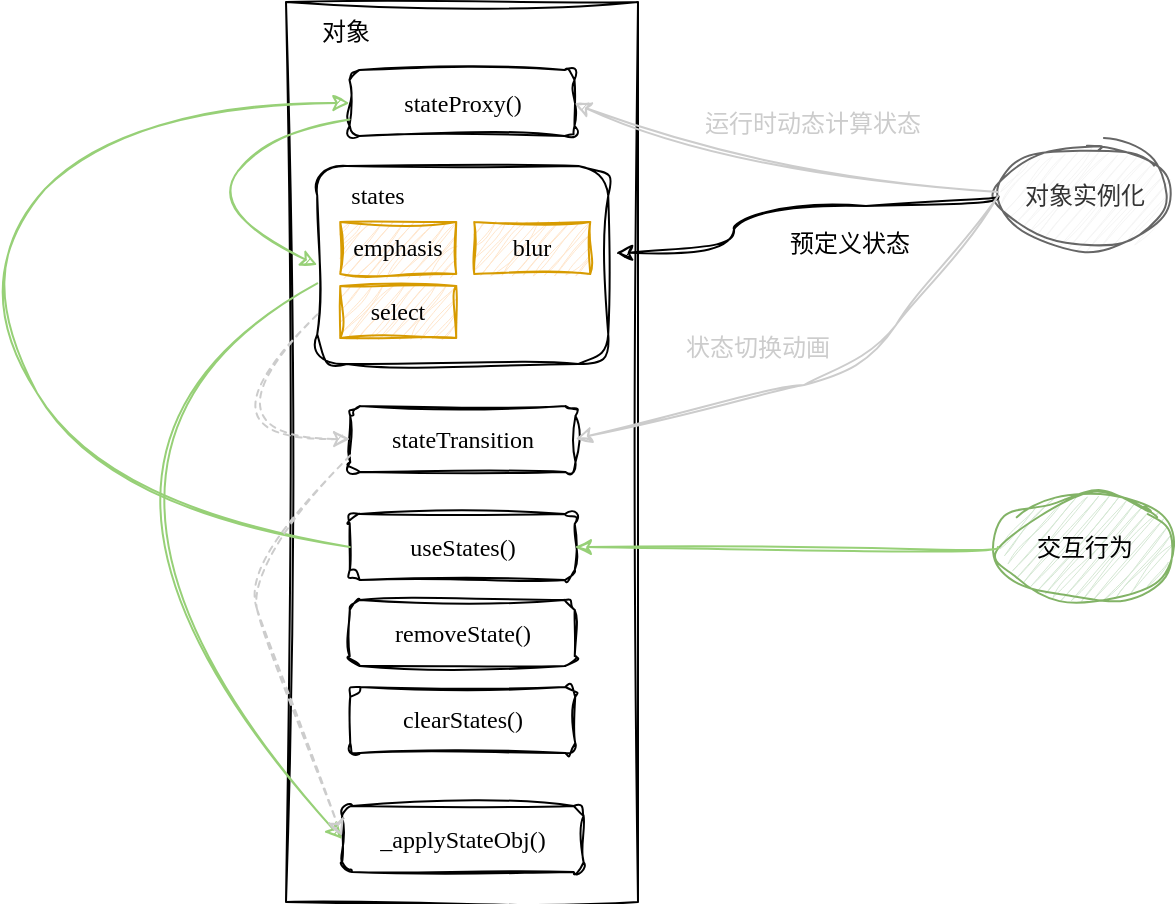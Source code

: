 <mxfile version="20.8.15" type="device"><diagram name="第 1 页" id="vUqNp74EBl7ASKbD5gi7"><mxGraphModel dx="1221" dy="837" grid="0" gridSize="10" guides="1" tooltips="1" connect="1" arrows="1" fold="1" page="1" pageScale="1" pageWidth="1169" pageHeight="827" math="0" shadow="0"><root><mxCell id="0"/><mxCell id="1" parent="0"/><mxCell id="wl3vEbDJdsdelEK4MMKO-2" value="" style="rounded=0;whiteSpace=wrap;html=1;sketch=1;curveFitting=1;jiggle=2;fontFamily=Comic Sans MS;" vertex="1" parent="1"><mxGeometry x="226" y="146" width="176" height="450" as="geometry"/></mxCell><mxCell id="wl3vEbDJdsdelEK4MMKO-3" value="对象" style="text;html=1;strokeColor=none;fillColor=none;align=center;verticalAlign=middle;whiteSpace=wrap;rounded=0;sketch=1;curveFitting=1;jiggle=2;fontFamily=Comic Sans MS;" vertex="1" parent="1"><mxGeometry x="226" y="146" width="60" height="30" as="geometry"/></mxCell><mxCell id="wl3vEbDJdsdelEK4MMKO-4" value="" style="rounded=1;whiteSpace=wrap;html=1;sketch=1;curveFitting=1;jiggle=2;fontFamily=Comic Sans MS;" vertex="1" parent="1"><mxGeometry x="241.62" y="228" width="145.5" height="99" as="geometry"/></mxCell><mxCell id="wl3vEbDJdsdelEK4MMKO-5" value="states" style="text;html=1;strokeColor=none;fillColor=none;align=center;verticalAlign=middle;whiteSpace=wrap;rounded=0;sketch=1;curveFitting=1;jiggle=2;fontFamily=Comic Sans MS;" vertex="1" parent="1"><mxGeometry x="241.62" y="228" width="60" height="30" as="geometry"/></mxCell><mxCell id="wl3vEbDJdsdelEK4MMKO-6" value="emphasis" style="rounded=0;whiteSpace=wrap;html=1;sketch=1;curveFitting=1;jiggle=2;fillColor=#ffe6cc;strokeColor=#d79b00;fontFamily=Comic Sans MS;" vertex="1" parent="1"><mxGeometry x="253.12" y="256" width="58" height="26" as="geometry"/></mxCell><mxCell id="wl3vEbDJdsdelEK4MMKO-7" value="blur" style="rounded=0;whiteSpace=wrap;html=1;sketch=1;curveFitting=1;jiggle=2;fillColor=#ffe6cc;strokeColor=#d79b00;fontFamily=Comic Sans MS;" vertex="1" parent="1"><mxGeometry x="320.12" y="256" width="58" height="26" as="geometry"/></mxCell><mxCell id="wl3vEbDJdsdelEK4MMKO-8" value="select" style="rounded=0;whiteSpace=wrap;html=1;sketch=1;curveFitting=1;jiggle=2;fillColor=#ffe6cc;strokeColor=#d79b00;fontFamily=Comic Sans MS;" vertex="1" parent="1"><mxGeometry x="253.12" y="288" width="58" height="26" as="geometry"/></mxCell><mxCell id="wl3vEbDJdsdelEK4MMKO-9" value="useStates()" style="rounded=1;whiteSpace=wrap;html=1;sketch=1;fontFamily=Comic Sans MS;curveFitting=1;jiggle=2;" vertex="1" parent="1"><mxGeometry x="257.87" y="402" width="112.5" height="33" as="geometry"/></mxCell><mxCell id="wl3vEbDJdsdelEK4MMKO-10" value="removeState()" style="rounded=1;whiteSpace=wrap;html=1;sketch=1;fontFamily=Comic Sans MS;curveFitting=1;jiggle=2;" vertex="1" parent="1"><mxGeometry x="257.87" y="445" width="112.5" height="33" as="geometry"/></mxCell><mxCell id="wl3vEbDJdsdelEK4MMKO-11" value="clearStates()" style="rounded=1;whiteSpace=wrap;html=1;sketch=1;fontFamily=Comic Sans MS;curveFitting=1;jiggle=2;" vertex="1" parent="1"><mxGeometry x="258.12" y="488.5" width="112.5" height="33" as="geometry"/></mxCell><mxCell id="wl3vEbDJdsdelEK4MMKO-13" value="stateProxy()" style="rounded=1;whiteSpace=wrap;html=1;sketch=1;fontFamily=Comic Sans MS;curveFitting=1;jiggle=2;" vertex="1" parent="1"><mxGeometry x="257.75" y="180" width="112.5" height="33" as="geometry"/></mxCell><mxCell id="wl3vEbDJdsdelEK4MMKO-14" value="stateTransition" style="rounded=1;whiteSpace=wrap;html=1;sketch=1;fontFamily=Comic Sans MS;curveFitting=1;jiggle=2;" vertex="1" parent="1"><mxGeometry x="258.12" y="348" width="112.62" height="33" as="geometry"/></mxCell><mxCell id="wl3vEbDJdsdelEK4MMKO-17" value="交互行为" style="ellipse;whiteSpace=wrap;html=1;sketch=1;fontFamily=Comic Sans MS;fillColor=#d5e8d4;strokeColor=#82b366;curveFitting=1;jiggle=2;" vertex="1" parent="1"><mxGeometry x="582" y="392" width="87" height="53" as="geometry"/></mxCell><mxCell id="wl3vEbDJdsdelEK4MMKO-19" value="对象实例化" style="ellipse;whiteSpace=wrap;html=1;sketch=1;fontFamily=Comic Sans MS;fillColor=#f5f5f5;strokeColor=#666666;fontColor=#333333;curveFitting=1;jiggle=2;" vertex="1" parent="1"><mxGeometry x="582" y="216.5" width="87" height="53" as="geometry"/></mxCell><mxCell id="wl3vEbDJdsdelEK4MMKO-20" value="" style="endArrow=classic;html=1;rounded=0;fontFamily=Comic Sans MS;exitX=0;exitY=0.5;exitDx=0;exitDy=0;entryX=1.027;entryY=0.438;entryDx=0;entryDy=0;entryPerimeter=0;edgeStyle=orthogonalEdgeStyle;curved=1;strokeColor=#000000;sketch=1;curveFitting=1;jiggle=2;" edge="1" parent="1" source="wl3vEbDJdsdelEK4MMKO-19" target="wl3vEbDJdsdelEK4MMKO-4"><mxGeometry width="50" height="50" relative="1" as="geometry"><mxPoint x="559" y="455" as="sourcePoint"/><mxPoint x="609" y="405" as="targetPoint"/><Array as="points"><mxPoint x="582" y="248"/><mxPoint x="450" y="248"/><mxPoint x="450" y="271"/></Array></mxGeometry></mxCell><mxCell id="wl3vEbDJdsdelEK4MMKO-22" value="" style="curved=1;endArrow=classic;html=1;rounded=0;fontFamily=Comic Sans MS;entryX=1;entryY=0.5;entryDx=0;entryDy=0;strokeColor=#CCCCCC;sketch=1;curveFitting=1;jiggle=2;" edge="1" parent="1" target="wl3vEbDJdsdelEK4MMKO-13"><mxGeometry width="50" height="50" relative="1" as="geometry"><mxPoint x="582" y="241" as="sourcePoint"/><mxPoint x="609" y="405" as="targetPoint"/><Array as="points"><mxPoint x="450" y="233"/></Array></mxGeometry></mxCell><mxCell id="wl3vEbDJdsdelEK4MMKO-23" value="预定义状态" style="text;html=1;strokeColor=none;fillColor=none;align=center;verticalAlign=middle;whiteSpace=wrap;rounded=0;fontFamily=Comic Sans MS;sketch=1;curveFitting=1;jiggle=2;" vertex="1" parent="1"><mxGeometry x="470" y="252" width="76" height="30" as="geometry"/></mxCell><mxCell id="wl3vEbDJdsdelEK4MMKO-24" value="运行时动态计算状态" style="text;html=1;strokeColor=none;fillColor=none;align=center;verticalAlign=middle;whiteSpace=wrap;rounded=0;fontFamily=Comic Sans MS;fontColor=#CCCCCC;sketch=1;curveFitting=1;jiggle=2;" vertex="1" parent="1"><mxGeometry x="434" y="192" width="111" height="30" as="geometry"/></mxCell><mxCell id="wl3vEbDJdsdelEK4MMKO-25" value="" style="curved=1;endArrow=classic;html=1;rounded=0;strokeColor=#CCCCCC;fontFamily=Comic Sans MS;fontColor=#CCCCCC;entryX=1;entryY=0.5;entryDx=0;entryDy=0;exitX=0;exitY=0.5;exitDx=0;exitDy=0;sketch=1;curveFitting=1;jiggle=2;" edge="1" parent="1" source="wl3vEbDJdsdelEK4MMKO-19" target="wl3vEbDJdsdelEK4MMKO-14"><mxGeometry width="50" height="50" relative="1" as="geometry"><mxPoint x="559" y="447" as="sourcePoint"/><mxPoint x="609" y="397" as="targetPoint"/><Array as="points"><mxPoint x="552" y="283"/><mxPoint x="510" y="332"/><mxPoint x="460" y="343"/></Array></mxGeometry></mxCell><mxCell id="wl3vEbDJdsdelEK4MMKO-26" value="状态切换动画" style="text;html=1;strokeColor=none;fillColor=none;align=center;verticalAlign=middle;whiteSpace=wrap;rounded=0;fontFamily=Comic Sans MS;fontColor=#CCCCCC;sketch=1;curveFitting=1;jiggle=2;" vertex="1" parent="1"><mxGeometry x="418" y="304" width="88" height="30" as="geometry"/></mxCell><mxCell id="wl3vEbDJdsdelEK4MMKO-28" value="" style="endArrow=classic;html=1;rounded=0;strokeColor=#97D077;fontFamily=Comic Sans MS;fontColor=#CCCCCC;curved=1;entryX=1;entryY=0.5;entryDx=0;entryDy=0;exitX=0;exitY=0.5;exitDx=0;exitDy=0;sketch=1;curveFitting=1;jiggle=2;" edge="1" parent="1" source="wl3vEbDJdsdelEK4MMKO-17" target="wl3vEbDJdsdelEK4MMKO-9"><mxGeometry width="50" height="50" relative="1" as="geometry"><mxPoint x="559" y="425" as="sourcePoint"/><mxPoint x="609" y="375" as="targetPoint"/></mxGeometry></mxCell><mxCell id="wl3vEbDJdsdelEK4MMKO-29" value="" style="curved=1;endArrow=classic;html=1;rounded=0;sketch=1;strokeColor=#97D077;fontFamily=Comic Sans MS;fontColor=#CCCCCC;exitX=0;exitY=0.5;exitDx=0;exitDy=0;entryX=0;entryY=0.5;entryDx=0;entryDy=0;" edge="1" parent="1" source="wl3vEbDJdsdelEK4MMKO-9" target="wl3vEbDJdsdelEK4MMKO-13"><mxGeometry width="50" height="50" relative="1" as="geometry"><mxPoint x="559" y="425" as="sourcePoint"/><mxPoint x="609" y="375" as="targetPoint"/><Array as="points"><mxPoint x="137" y="401"/><mxPoint x="66" y="282"/><mxPoint x="145" y="197"/></Array></mxGeometry></mxCell><mxCell id="wl3vEbDJdsdelEK4MMKO-30" value="" style="curved=1;endArrow=classic;html=1;rounded=0;sketch=1;strokeColor=#97D077;fontFamily=Comic Sans MS;fontColor=#CCCCCC;entryX=0;entryY=0.5;entryDx=0;entryDy=0;exitX=0;exitY=0.75;exitDx=0;exitDy=0;" edge="1" parent="1" source="wl3vEbDJdsdelEK4MMKO-13" target="wl3vEbDJdsdelEK4MMKO-4"><mxGeometry width="50" height="50" relative="1" as="geometry"><mxPoint x="559" y="425" as="sourcePoint"/><mxPoint x="609" y="375" as="targetPoint"/><Array as="points"><mxPoint x="218" y="209"/><mxPoint x="186" y="252"/></Array></mxGeometry></mxCell><mxCell id="wl3vEbDJdsdelEK4MMKO-31" value="_applyStateObj()" style="rounded=1;whiteSpace=wrap;html=1;sketch=1;fontFamily=Comic Sans MS;curveFitting=1;jiggle=2;" vertex="1" parent="1"><mxGeometry x="254.05" y="548" width="120.76" height="33" as="geometry"/></mxCell><mxCell id="wl3vEbDJdsdelEK4MMKO-32" value="" style="curved=1;endArrow=classic;html=1;rounded=0;sketch=1;strokeColor=#97D077;fontFamily=Comic Sans MS;fontColor=#CCCCCC;entryX=0;entryY=0.5;entryDx=0;entryDy=0;exitX=0;exitY=0.593;exitDx=0;exitDy=0;exitPerimeter=0;" edge="1" parent="1" source="wl3vEbDJdsdelEK4MMKO-4" target="wl3vEbDJdsdelEK4MMKO-31"><mxGeometry width="50" height="50" relative="1" as="geometry"><mxPoint x="559" y="425" as="sourcePoint"/><mxPoint x="609" y="375" as="targetPoint"/><Array as="points"><mxPoint x="82" y="375"/></Array></mxGeometry></mxCell><mxCell id="wl3vEbDJdsdelEK4MMKO-33" value="" style="curved=1;endArrow=classic;html=1;rounded=0;sketch=1;strokeColor=#CCCCCC;fontFamily=Comic Sans MS;fontColor=#CCCCCC;exitX=0;exitY=0.75;exitDx=0;exitDy=0;entryX=0;entryY=0.5;entryDx=0;entryDy=0;dashed=1;" edge="1" parent="1" source="wl3vEbDJdsdelEK4MMKO-4" target="wl3vEbDJdsdelEK4MMKO-14"><mxGeometry width="50" height="50" relative="1" as="geometry"><mxPoint x="559" y="425" as="sourcePoint"/><mxPoint x="609" y="375" as="targetPoint"/><Array as="points"><mxPoint x="178" y="365"/></Array></mxGeometry></mxCell><mxCell id="wl3vEbDJdsdelEK4MMKO-34" value="" style="curved=1;endArrow=classic;html=1;rounded=0;dashed=1;sketch=1;strokeColor=#CCCCCC;fontFamily=Comic Sans MS;fontColor=#CCCCCC;exitX=0;exitY=0.75;exitDx=0;exitDy=0;" edge="1" parent="1" source="wl3vEbDJdsdelEK4MMKO-14"><mxGeometry width="50" height="50" relative="1" as="geometry"><mxPoint x="559" y="425" as="sourcePoint"/><mxPoint x="254" y="563" as="targetPoint"/><Array as="points"><mxPoint x="204" y="426"/><mxPoint x="219" y="473"/></Array></mxGeometry></mxCell></root></mxGraphModel></diagram></mxfile>